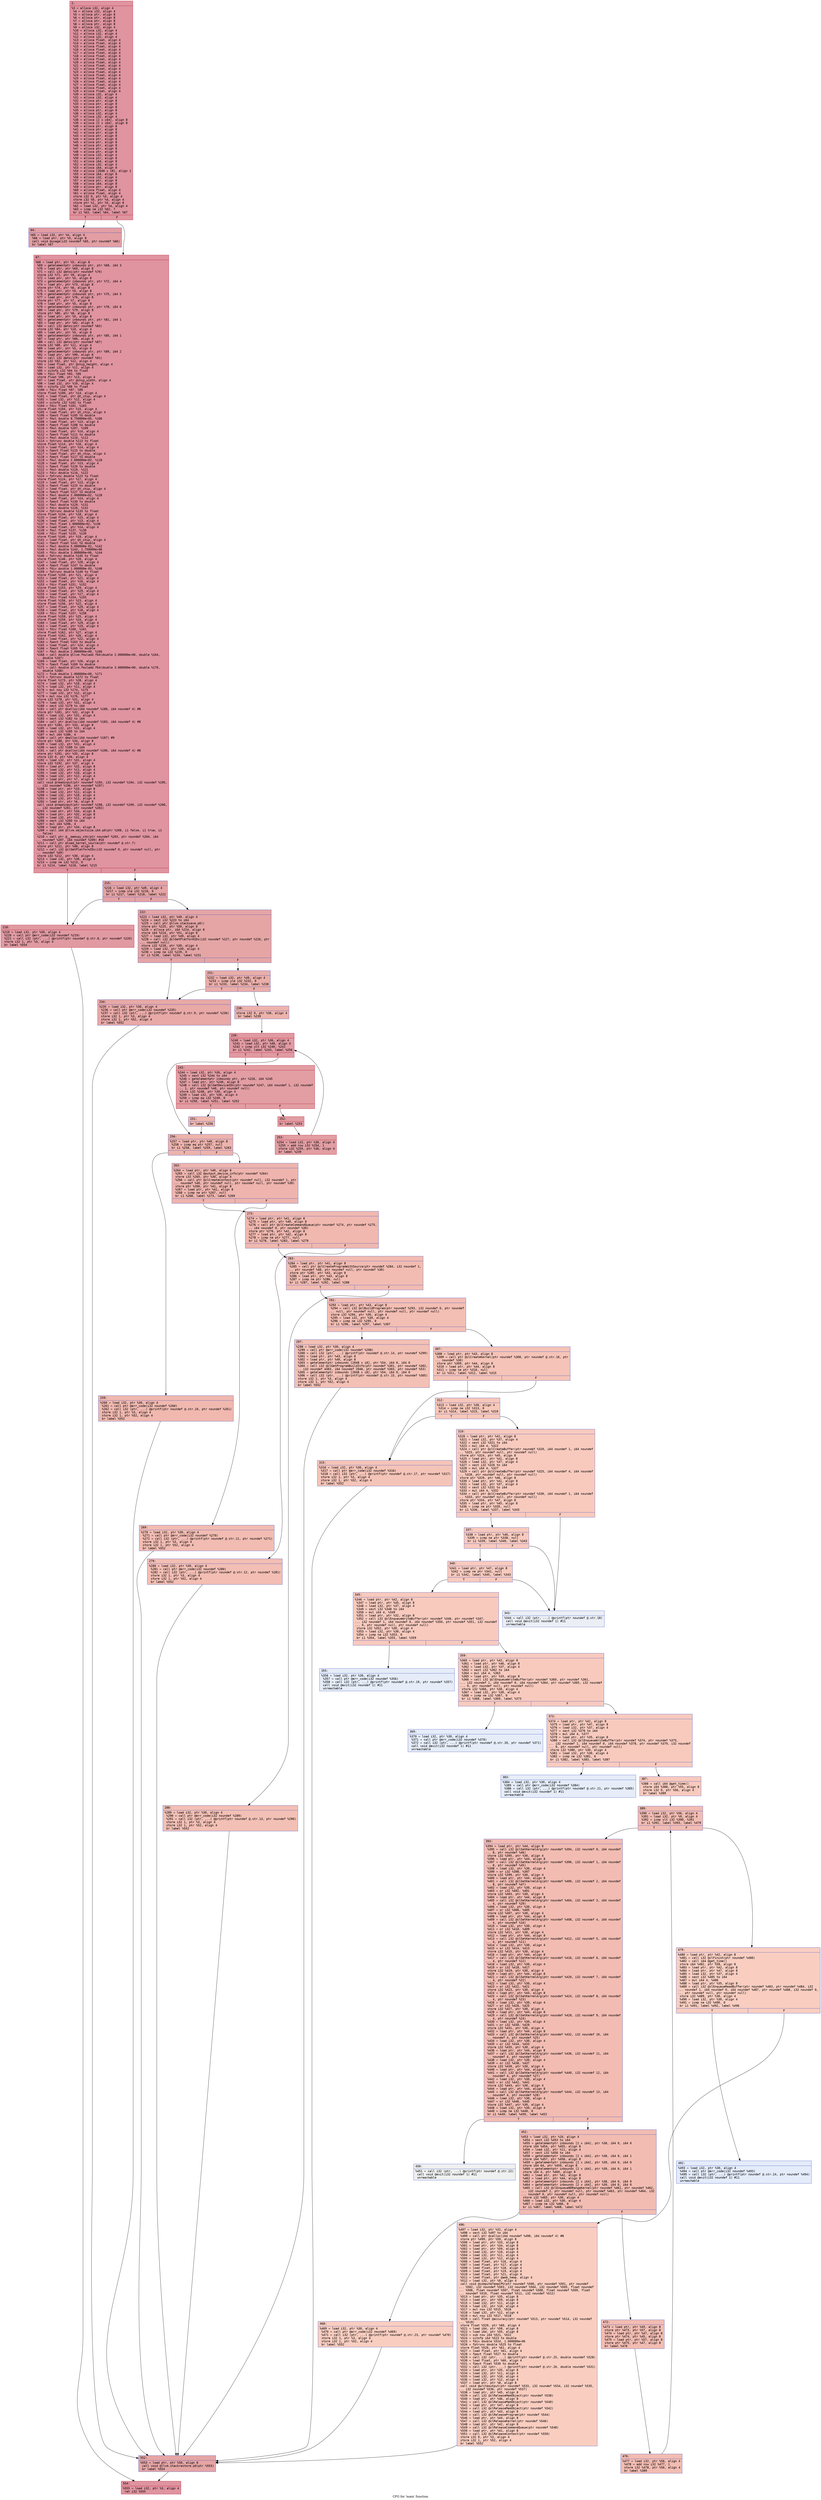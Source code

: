 digraph "CFG for 'main' function" {
	label="CFG for 'main' function";

	Node0x6000035ba210 [shape=record,color="#b70d28ff", style=filled, fillcolor="#b70d2870" fontname="Courier",label="{2:\l|  %3 = alloca i32, align 4\l  %4 = alloca i32, align 4\l  %5 = alloca ptr, align 8\l  %6 = alloca ptr, align 8\l  %7 = alloca ptr, align 8\l  %8 = alloca ptr, align 8\l  %9 = alloca i32, align 4\l  %10 = alloca i32, align 4\l  %11 = alloca i32, align 4\l  %12 = alloca i32, align 4\l  %13 = alloca float, align 4\l  %14 = alloca float, align 4\l  %15 = alloca float, align 4\l  %16 = alloca float, align 4\l  %17 = alloca float, align 4\l  %18 = alloca float, align 4\l  %19 = alloca float, align 4\l  %20 = alloca float, align 4\l  %21 = alloca float, align 4\l  %22 = alloca float, align 4\l  %23 = alloca float, align 4\l  %24 = alloca float, align 4\l  %25 = alloca float, align 4\l  %26 = alloca float, align 4\l  %27 = alloca float, align 4\l  %28 = alloca float, align 4\l  %29 = alloca float, align 4\l  %30 = alloca i32, align 4\l  %31 = alloca i32, align 4\l  %32 = alloca ptr, align 8\l  %33 = alloca ptr, align 8\l  %34 = alloca ptr, align 8\l  %35 = alloca ptr, align 8\l  %36 = alloca i32, align 4\l  %37 = alloca i32, align 4\l  %38 = alloca [2 x i64], align 8\l  %39 = alloca [2 x i64], align 8\l  %40 = alloca ptr, align 8\l  %41 = alloca ptr, align 8\l  %42 = alloca ptr, align 8\l  %43 = alloca ptr, align 8\l  %44 = alloca ptr, align 8\l  %45 = alloca ptr, align 8\l  %46 = alloca ptr, align 8\l  %47 = alloca ptr, align 8\l  %48 = alloca ptr, align 8\l  %49 = alloca i32, align 4\l  %50 = alloca ptr, align 8\l  %51 = alloca i64, align 8\l  %52 = alloca i32, align 4\l  %53 = alloca i64, align 8\l  %54 = alloca [2048 x i8], align 1\l  %55 = alloca i64, align 8\l  %56 = alloca i32, align 4\l  %57 = alloca ptr, align 8\l  %58 = alloca i64, align 8\l  %59 = alloca ptr, align 8\l  %60 = alloca float, align 4\l  %61 = alloca float, align 4\l  store i32 0, ptr %3, align 4\l  store i32 %0, ptr %4, align 4\l  store ptr %1, ptr %5, align 8\l  %62 = load i32, ptr %4, align 4\l  %63 = icmp ne i32 %62, 7\l  br i1 %63, label %64, label %67\l|{<s0>T|<s1>F}}"];
	Node0x6000035ba210:s0 -> Node0x6000035ba260[tooltip="2 -> 64\nProbability 50.00%" ];
	Node0x6000035ba210:s1 -> Node0x6000035ba2b0[tooltip="2 -> 67\nProbability 50.00%" ];
	Node0x6000035ba260 [shape=record,color="#3d50c3ff", style=filled, fillcolor="#be242e70" fontname="Courier",label="{64:\l|  %65 = load i32, ptr %4, align 4\l  %66 = load ptr, ptr %5, align 8\l  call void @usage(i32 noundef %65, ptr noundef %66)\l  br label %67\l}"];
	Node0x6000035ba260 -> Node0x6000035ba2b0[tooltip="64 -> 67\nProbability 100.00%" ];
	Node0x6000035ba2b0 [shape=record,color="#b70d28ff", style=filled, fillcolor="#b70d2870" fontname="Courier",label="{67:\l|  %68 = load ptr, ptr %5, align 8\l  %69 = getelementptr inbounds ptr, ptr %68, i64 3\l  %70 = load ptr, ptr %69, align 8\l  %71 = call i32 @atoi(ptr noundef %70)\l  store i32 %71, ptr %9, align 4\l  %72 = load ptr, ptr %5, align 8\l  %73 = getelementptr inbounds ptr, ptr %72, i64 4\l  %74 = load ptr, ptr %73, align 8\l  store ptr %74, ptr %6, align 8\l  %75 = load ptr, ptr %5, align 8\l  %76 = getelementptr inbounds ptr, ptr %75, i64 5\l  %77 = load ptr, ptr %76, align 8\l  store ptr %77, ptr %7, align 8\l  %78 = load ptr, ptr %5, align 8\l  %79 = getelementptr inbounds ptr, ptr %78, i64 6\l  %80 = load ptr, ptr %79, align 8\l  store ptr %80, ptr %8, align 8\l  %81 = load ptr, ptr %5, align 8\l  %82 = getelementptr inbounds ptr, ptr %81, i64 1\l  %83 = load ptr, ptr %82, align 8\l  %84 = call i32 @atoi(ptr noundef %83)\l  store i32 %84, ptr %10, align 4\l  %85 = load ptr, ptr %5, align 8\l  %86 = getelementptr inbounds ptr, ptr %85, i64 1\l  %87 = load ptr, ptr %86, align 8\l  %88 = call i32 @atoi(ptr noundef %87)\l  store i32 %88, ptr %11, align 4\l  %89 = load ptr, ptr %5, align 8\l  %90 = getelementptr inbounds ptr, ptr %89, i64 2\l  %91 = load ptr, ptr %90, align 8\l  %92 = call i32 @atoi(ptr noundef %91)\l  store i32 %92, ptr %12, align 4\l  %93 = load float, ptr @chip_height, align 4\l  %94 = load i32, ptr %11, align 4\l  %95 = sitofp i32 %94 to float\l  %96 = fdiv float %93, %95\l  store float %96, ptr %13, align 4\l  %97 = load float, ptr @chip_width, align 4\l  %98 = load i32, ptr %10, align 4\l  %99 = sitofp i32 %98 to float\l  %100 = fdiv float %97, %99\l  store float %100, ptr %14, align 4\l  %101 = load float, ptr @t_chip, align 4\l  %102 = load i32, ptr %12, align 4\l  %103 = sitofp i32 %102 to float\l  %104 = fdiv float %101, %103\l  store float %104, ptr %15, align 4\l  %105 = load float, ptr @t_chip, align 4\l  %106 = fpext float %105 to double\l  %107 = fmul double 8.750000e+05, %106\l  %108 = load float, ptr %13, align 4\l  %109 = fpext float %108 to double\l  %110 = fmul double %107, %109\l  %111 = load float, ptr %14, align 4\l  %112 = fpext float %111 to double\l  %113 = fmul double %110, %112\l  %114 = fptrunc double %113 to float\l  store float %114, ptr %16, align 4\l  %115 = load float, ptr %14, align 4\l  %116 = fpext float %115 to double\l  %117 = load float, ptr @t_chip, align 4\l  %118 = fpext float %117 to double\l  %119 = fmul double 2.000000e+02, %118\l  %120 = load float, ptr %13, align 4\l  %121 = fpext float %120 to double\l  %122 = fmul double %119, %121\l  %123 = fdiv double %116, %122\l  %124 = fptrunc double %123 to float\l  store float %124, ptr %17, align 4\l  %125 = load float, ptr %13, align 4\l  %126 = fpext float %125 to double\l  %127 = load float, ptr @t_chip, align 4\l  %128 = fpext float %127 to double\l  %129 = fmul double 2.000000e+02, %128\l  %130 = load float, ptr %14, align 4\l  %131 = fpext float %130 to double\l  %132 = fmul double %129, %131\l  %133 = fdiv double %126, %132\l  %134 = fptrunc double %133 to float\l  store float %134, ptr %18, align 4\l  %135 = load float, ptr %15, align 4\l  %136 = load float, ptr %13, align 4\l  %137 = fmul float 1.000000e+02, %136\l  %138 = load float, ptr %14, align 4\l  %139 = fmul float %137, %138\l  %140 = fdiv float %135, %139\l  store float %140, ptr %19, align 4\l  %141 = load float, ptr @t_chip, align 4\l  %142 = fpext float %141 to double\l  %143 = fmul double 5.000000e-01, %142\l  %144 = fmul double %143, 1.750000e+06\l  %145 = fdiv double 3.000000e+06, %144\l  %146 = fptrunc double %145 to float\l  store float %146, ptr %20, align 4\l  %147 = load float, ptr %20, align 4\l  %148 = fpext float %147 to double\l  %149 = fdiv double 1.000000e-03, %148\l  %150 = fptrunc double %149 to float\l  store float %150, ptr %21, align 4\l  %151 = load float, ptr %21, align 4\l  %152 = load float, ptr %16, align 4\l  %153 = fdiv float %151, %152\l  store float %153, ptr %29, align 4\l  %154 = load float, ptr %29, align 4\l  %155 = load float, ptr %17, align 4\l  %156 = fdiv float %154, %155\l  store float %156, ptr %23, align 4\l  store float %156, ptr %22, align 4\l  %157 = load float, ptr %29, align 4\l  %158 = load float, ptr %18, align 4\l  %159 = fdiv float %157, %158\l  store float %159, ptr %25, align 4\l  store float %159, ptr %24, align 4\l  %160 = load float, ptr %29, align 4\l  %161 = load float, ptr %19, align 4\l  %162 = fdiv float %160, %161\l  store float %162, ptr %27, align 4\l  store float %162, ptr %26, align 4\l  %163 = load float, ptr %22, align 4\l  %164 = fpext float %163 to double\l  %165 = load float, ptr %24, align 4\l  %166 = fpext float %165 to double\l  %167 = fmul double 2.000000e+00, %166\l  %168 = call double @llvm.fmuladd.f64(double 2.000000e+00, double %164,\l... double %167)\l  %169 = load float, ptr %26, align 4\l  %170 = fpext float %169 to double\l  %171 = call double @llvm.fmuladd.f64(double 3.000000e+00, double %170,\l... double %168)\l  %172 = fsub double 1.000000e+00, %171\l  %173 = fptrunc double %172 to float\l  store float %173, ptr %28, align 4\l  %174 = load i32, ptr %10, align 4\l  %175 = load i32, ptr %11, align 4\l  %176 = mul nsw i32 %174, %175\l  %177 = load i32, ptr %12, align 4\l  %178 = mul nsw i32 %176, %177\l  store i32 %178, ptr %31, align 4\l  %179 = load i32, ptr %31, align 4\l  %180 = sext i32 %179 to i64\l  %181 = call ptr @calloc(i64 noundef %180, i64 noundef 4) #8\l  store ptr %181, ptr %32, align 8\l  %182 = load i32, ptr %31, align 4\l  %183 = sext i32 %182 to i64\l  %184 = call ptr @calloc(i64 noundef %183, i64 noundef 4) #8\l  store ptr %184, ptr %33, align 8\l  %185 = load i32, ptr %31, align 4\l  %186 = sext i32 %185 to i64\l  %187 = mul i64 %186, 4\l  %188 = call ptr @malloc(i64 noundef %187) #9\l  store ptr %188, ptr %34, align 8\l  %189 = load i32, ptr %31, align 4\l  %190 = sext i32 %189 to i64\l  %191 = call ptr @calloc(i64 noundef %190, i64 noundef 4) #8\l  store ptr %191, ptr %35, align 8\l  store i32 0, ptr %36, align 4\l  %192 = load i32, ptr %31, align 4\l  store i32 %192, ptr %37, align 4\l  %193 = load ptr, ptr %32, align 8\l  %194 = load i32, ptr %11, align 4\l  %195 = load i32, ptr %10, align 4\l  %196 = load i32, ptr %12, align 4\l  %197 = load ptr, ptr %7, align 8\l  call void @readinput(ptr noundef %193, i32 noundef %194, i32 noundef %195,\l... i32 noundef %196, ptr noundef %197)\l  %198 = load ptr, ptr %33, align 8\l  %199 = load i32, ptr %11, align 4\l  %200 = load i32, ptr %10, align 4\l  %201 = load i32, ptr %12, align 4\l  %202 = load ptr, ptr %6, align 8\l  call void @readinput(ptr noundef %198, i32 noundef %199, i32 noundef %200,\l... i32 noundef %201, ptr noundef %202)\l  %203 = load ptr, ptr %34, align 8\l  %204 = load ptr, ptr %32, align 8\l  %205 = load i32, ptr %31, align 4\l  %206 = sext i32 %205 to i64\l  %207 = mul i64 %206, 4\l  %208 = load ptr, ptr %34, align 8\l  %209 = call i64 @llvm.objectsize.i64.p0(ptr %208, i1 false, i1 true, i1\l... false)\l  %210 = call ptr @__memcpy_chk(ptr noundef %203, ptr noundef %204, i64\l... noundef %207, i64 noundef %209) #10\l  %211 = call ptr @load_kernel_source(ptr noundef @.str.7)\l  store ptr %211, ptr %48, align 8\l  %212 = call i32 @clGetPlatformIDs(i32 noundef 0, ptr noundef null, ptr\l... noundef %49)\l  store i32 %212, ptr %30, align 4\l  %213 = load i32, ptr %30, align 4\l  %214 = icmp ne i32 %213, 0\l  br i1 %214, label %218, label %215\l|{<s0>T|<s1>F}}"];
	Node0x6000035ba2b0:s0 -> Node0x6000035ba350[tooltip="67 -> 218\nProbability 62.50%" ];
	Node0x6000035ba2b0:s1 -> Node0x6000035ba300[tooltip="67 -> 215\nProbability 37.50%" ];
	Node0x6000035ba300 [shape=record,color="#3d50c3ff", style=filled, fillcolor="#c32e3170" fontname="Courier",label="{215:\l|  %216 = load i32, ptr %49, align 4\l  %217 = icmp ule i32 %216, 0\l  br i1 %217, label %218, label %222\l|{<s0>T|<s1>F}}"];
	Node0x6000035ba300:s0 -> Node0x6000035ba350[tooltip="215 -> 218\nProbability 50.00%" ];
	Node0x6000035ba300:s1 -> Node0x6000035ba3a0[tooltip="215 -> 222\nProbability 50.00%" ];
	Node0x6000035ba350 [shape=record,color="#b70d28ff", style=filled, fillcolor="#bb1b2c70" fontname="Courier",label="{218:\l|  %219 = load i32, ptr %30, align 4\l  %220 = call ptr @err_code(i32 noundef %219)\l  %221 = call i32 (ptr, ...) @printf(ptr noundef @.str.8, ptr noundef %220)\l  store i32 1, ptr %3, align 4\l  br label %554\l}"];
	Node0x6000035ba350 -> Node0x6000035bb160[tooltip="218 -> 554\nProbability 100.00%" ];
	Node0x6000035ba3a0 [shape=record,color="#3d50c3ff", style=filled, fillcolor="#c5333470" fontname="Courier",label="{222:\l|  %223 = load i32, ptr %49, align 4\l  %224 = zext i32 %223 to i64\l  %225 = call ptr @llvm.stacksave.p0()\l  store ptr %225, ptr %50, align 8\l  %226 = alloca ptr, i64 %224, align 8\l  store i64 %224, ptr %51, align 8\l  %227 = load i32, ptr %49, align 4\l  %228 = call i32 @clGetPlatformIDs(i32 noundef %227, ptr noundef %226, ptr\l... noundef null)\l  store i32 %228, ptr %30, align 4\l  %229 = load i32, ptr %30, align 4\l  %230 = icmp ne i32 %229, 0\l  br i1 %230, label %234, label %231\l|{<s0>T|<s1>F}}"];
	Node0x6000035ba3a0:s0 -> Node0x6000035ba440[tooltip="222 -> 234\nProbability 62.50%" ];
	Node0x6000035ba3a0:s1 -> Node0x6000035ba3f0[tooltip="222 -> 231\nProbability 37.50%" ];
	Node0x6000035ba3f0 [shape=record,color="#3d50c3ff", style=filled, fillcolor="#d0473d70" fontname="Courier",label="{231:\l|  %232 = load i32, ptr %49, align 4\l  %233 = icmp ule i32 %232, 0\l  br i1 %233, label %234, label %238\l|{<s0>T|<s1>F}}"];
	Node0x6000035ba3f0:s0 -> Node0x6000035ba440[tooltip="231 -> 234\nProbability 50.00%" ];
	Node0x6000035ba3f0:s1 -> Node0x6000035ba490[tooltip="231 -> 238\nProbability 50.00%" ];
	Node0x6000035ba440 [shape=record,color="#3d50c3ff", style=filled, fillcolor="#ca3b3770" fontname="Courier",label="{234:\l|  %235 = load i32, ptr %30, align 4\l  %236 = call ptr @err_code(i32 noundef %235)\l  %237 = call i32 (ptr, ...) @printf(ptr noundef @.str.9, ptr noundef %236)\l  store i32 1, ptr %3, align 4\l  store i32 1, ptr %52, align 4\l  br label %552\l}"];
	Node0x6000035ba440 -> Node0x6000035bb110[tooltip="234 -> 552\nProbability 100.00%" ];
	Node0x6000035ba490 [shape=record,color="#3d50c3ff", style=filled, fillcolor="#d6524470" fontname="Courier",label="{238:\l|  store i32 0, ptr %36, align 4\l  br label %239\l}"];
	Node0x6000035ba490 -> Node0x6000035ba4e0[tooltip="238 -> 239\nProbability 100.00%" ];
	Node0x6000035ba4e0 [shape=record,color="#b70d28ff", style=filled, fillcolor="#bb1b2c70" fontname="Courier",label="{239:\l|  %240 = load i32, ptr %36, align 4\l  %241 = load i32, ptr %49, align 4\l  %242 = icmp ult i32 %240, %241\l  br i1 %242, label %243, label %256\l|{<s0>T|<s1>F}}"];
	Node0x6000035ba4e0:s0 -> Node0x6000035ba530[tooltip="239 -> 243\nProbability 96.88%" ];
	Node0x6000035ba4e0:s1 -> Node0x6000035ba670[tooltip="239 -> 256\nProbability 3.12%" ];
	Node0x6000035ba530 [shape=record,color="#b70d28ff", style=filled, fillcolor="#be242e70" fontname="Courier",label="{243:\l|  %244 = load i32, ptr %36, align 4\l  %245 = sext i32 %244 to i64\l  %246 = getelementptr inbounds ptr, ptr %226, i64 %245\l  %247 = load ptr, ptr %246, align 8\l  %248 = call i32 @clGetDeviceIDs(ptr noundef %247, i64 noundef 1, i32 noundef\l... 1, ptr noundef %40, ptr noundef null)\l  store i32 %248, ptr %30, align 4\l  %249 = load i32, ptr %30, align 4\l  %250 = icmp eq i32 %249, 0\l  br i1 %250, label %251, label %252\l|{<s0>T|<s1>F}}"];
	Node0x6000035ba530:s0 -> Node0x6000035ba580[tooltip="243 -> 251\nProbability 3.12%" ];
	Node0x6000035ba530:s1 -> Node0x6000035ba5d0[tooltip="243 -> 252\nProbability 96.88%" ];
	Node0x6000035ba580 [shape=record,color="#3d50c3ff", style=filled, fillcolor="#dc5d4a70" fontname="Courier",label="{251:\l|  br label %256\l}"];
	Node0x6000035ba580 -> Node0x6000035ba670[tooltip="251 -> 256\nProbability 100.00%" ];
	Node0x6000035ba5d0 [shape=record,color="#b70d28ff", style=filled, fillcolor="#be242e70" fontname="Courier",label="{252:\l|  br label %253\l}"];
	Node0x6000035ba5d0 -> Node0x6000035ba620[tooltip="252 -> 253\nProbability 100.00%" ];
	Node0x6000035ba620 [shape=record,color="#b70d28ff", style=filled, fillcolor="#be242e70" fontname="Courier",label="{253:\l|  %254 = load i32, ptr %36, align 4\l  %255 = add nsw i32 %254, 1\l  store i32 %255, ptr %36, align 4\l  br label %239\l}"];
	Node0x6000035ba620 -> Node0x6000035ba4e0[tooltip="253 -> 239\nProbability 100.00%" ];
	Node0x6000035ba670 [shape=record,color="#3d50c3ff", style=filled, fillcolor="#d6524470" fontname="Courier",label="{256:\l|  %257 = load ptr, ptr %40, align 8\l  %258 = icmp eq ptr %257, null\l  br i1 %258, label %259, label %263\l|{<s0>T|<s1>F}}"];
	Node0x6000035ba670:s0 -> Node0x6000035ba6c0[tooltip="256 -> 259\nProbability 37.50%" ];
	Node0x6000035ba670:s1 -> Node0x6000035ba710[tooltip="256 -> 263\nProbability 62.50%" ];
	Node0x6000035ba6c0 [shape=record,color="#3d50c3ff", style=filled, fillcolor="#dc5d4a70" fontname="Courier",label="{259:\l|  %260 = load i32, ptr %30, align 4\l  %261 = call ptr @err_code(i32 noundef %260)\l  %262 = call i32 (ptr, ...) @printf(ptr noundef @.str.10, ptr noundef %261)\l  store i32 1, ptr %3, align 4\l  store i32 1, ptr %52, align 4\l  br label %552\l}"];
	Node0x6000035ba6c0 -> Node0x6000035bb110[tooltip="259 -> 552\nProbability 100.00%" ];
	Node0x6000035ba710 [shape=record,color="#3d50c3ff", style=filled, fillcolor="#d8564670" fontname="Courier",label="{263:\l|  %264 = load ptr, ptr %40, align 8\l  %265 = call i32 @output_device_info(ptr noundef %264)\l  store i32 %265, ptr %30, align 4\l  %266 = call ptr @clCreateContext(ptr noundef null, i32 noundef 1, ptr\l... noundef %40, ptr noundef null, ptr noundef null, ptr noundef %30)\l  store ptr %266, ptr %41, align 8\l  %267 = load ptr, ptr %41, align 8\l  %268 = icmp ne ptr %267, null\l  br i1 %268, label %273, label %269\l|{<s0>T|<s1>F}}"];
	Node0x6000035ba710:s0 -> Node0x6000035ba7b0[tooltip="263 -> 273\nProbability 62.50%" ];
	Node0x6000035ba710:s1 -> Node0x6000035ba760[tooltip="263 -> 269\nProbability 37.50%" ];
	Node0x6000035ba760 [shape=record,color="#3d50c3ff", style=filled, fillcolor="#e1675170" fontname="Courier",label="{269:\l|  %270 = load i32, ptr %30, align 4\l  %271 = call ptr @err_code(i32 noundef %270)\l  %272 = call i32 (ptr, ...) @printf(ptr noundef @.str.11, ptr noundef %271)\l  store i32 1, ptr %3, align 4\l  store i32 1, ptr %52, align 4\l  br label %552\l}"];
	Node0x6000035ba760 -> Node0x6000035bb110[tooltip="269 -> 552\nProbability 100.00%" ];
	Node0x6000035ba7b0 [shape=record,color="#3d50c3ff", style=filled, fillcolor="#dc5d4a70" fontname="Courier",label="{273:\l|  %274 = load ptr, ptr %41, align 8\l  %275 = load ptr, ptr %40, align 8\l  %276 = call ptr @clCreateCommandQueue(ptr noundef %274, ptr noundef %275,\l... i64 noundef 0, ptr noundef %30)\l  store ptr %276, ptr %42, align 8\l  %277 = load ptr, ptr %42, align 8\l  %278 = icmp ne ptr %277, null\l  br i1 %278, label %283, label %279\l|{<s0>T|<s1>F}}"];
	Node0x6000035ba7b0:s0 -> Node0x6000035ba850[tooltip="273 -> 283\nProbability 62.50%" ];
	Node0x6000035ba7b0:s1 -> Node0x6000035ba800[tooltip="273 -> 279\nProbability 37.50%" ];
	Node0x6000035ba800 [shape=record,color="#3d50c3ff", style=filled, fillcolor="#e36c5570" fontname="Courier",label="{279:\l|  %280 = load i32, ptr %30, align 4\l  %281 = call ptr @err_code(i32 noundef %280)\l  %282 = call i32 (ptr, ...) @printf(ptr noundef @.str.12, ptr noundef %281)\l  store i32 1, ptr %3, align 4\l  store i32 1, ptr %52, align 4\l  br label %552\l}"];
	Node0x6000035ba800 -> Node0x6000035bb110[tooltip="279 -> 552\nProbability 100.00%" ];
	Node0x6000035ba850 [shape=record,color="#3d50c3ff", style=filled, fillcolor="#e1675170" fontname="Courier",label="{283:\l|  %284 = load ptr, ptr %41, align 8\l  %285 = call ptr @clCreateProgramWithSource(ptr noundef %284, i32 noundef 1,\l... ptr noundef %48, ptr noundef null, ptr noundef %30)\l  store ptr %285, ptr %43, align 8\l  %286 = load ptr, ptr %43, align 8\l  %287 = icmp ne ptr %286, null\l  br i1 %287, label %292, label %288\l|{<s0>T|<s1>F}}"];
	Node0x6000035ba850:s0 -> Node0x6000035ba8f0[tooltip="283 -> 292\nProbability 62.50%" ];
	Node0x6000035ba850:s1 -> Node0x6000035ba8a0[tooltip="283 -> 288\nProbability 37.50%" ];
	Node0x6000035ba8a0 [shape=record,color="#3d50c3ff", style=filled, fillcolor="#e5705870" fontname="Courier",label="{288:\l|  %289 = load i32, ptr %30, align 4\l  %290 = call ptr @err_code(i32 noundef %289)\l  %291 = call i32 (ptr, ...) @printf(ptr noundef @.str.13, ptr noundef %290)\l  store i32 1, ptr %3, align 4\l  store i32 1, ptr %52, align 4\l  br label %552\l}"];
	Node0x6000035ba8a0 -> Node0x6000035bb110[tooltip="288 -> 552\nProbability 100.00%" ];
	Node0x6000035ba8f0 [shape=record,color="#3d50c3ff", style=filled, fillcolor="#e36c5570" fontname="Courier",label="{292:\l|  %293 = load ptr, ptr %43, align 8\l  %294 = call i32 @clBuildProgram(ptr noundef %293, i32 noundef 0, ptr noundef\l... null, ptr noundef null, ptr noundef null, ptr noundef null)\l  store i32 %294, ptr %30, align 4\l  %295 = load i32, ptr %30, align 4\l  %296 = icmp ne i32 %295, 0\l  br i1 %296, label %297, label %307\l|{<s0>T|<s1>F}}"];
	Node0x6000035ba8f0:s0 -> Node0x6000035ba940[tooltip="292 -> 297\nProbability 62.50%" ];
	Node0x6000035ba8f0:s1 -> Node0x6000035ba990[tooltip="292 -> 307\nProbability 37.50%" ];
	Node0x6000035ba940 [shape=record,color="#3d50c3ff", style=filled, fillcolor="#e5705870" fontname="Courier",label="{297:\l|  %298 = load i32, ptr %30, align 4\l  %299 = call ptr @err_code(i32 noundef %298)\l  %300 = call i32 (ptr, ...) @printf(ptr noundef @.str.14, ptr noundef %299)\l  %301 = load ptr, ptr %43, align 8\l  %302 = load ptr, ptr %40, align 8\l  %303 = getelementptr inbounds [2048 x i8], ptr %54, i64 0, i64 0\l  %304 = call i32 @clGetProgramBuildInfo(ptr noundef %301, ptr noundef %302,\l... i32 noundef 4483, i64 noundef 2048, ptr noundef %303, ptr noundef %53)\l  %305 = getelementptr inbounds [2048 x i8], ptr %54, i64 0, i64 0\l  %306 = call i32 (ptr, ...) @printf(ptr noundef @.str.15, ptr noundef %305)\l  store i32 1, ptr %3, align 4\l  store i32 1, ptr %52, align 4\l  br label %552\l}"];
	Node0x6000035ba940 -> Node0x6000035bb110[tooltip="297 -> 552\nProbability 100.00%" ];
	Node0x6000035ba990 [shape=record,color="#3d50c3ff", style=filled, fillcolor="#e8765c70" fontname="Courier",label="{307:\l|  %308 = load ptr, ptr %43, align 8\l  %309 = call ptr @clCreateKernel(ptr noundef %308, ptr noundef @.str.16, ptr\l... noundef %30)\l  store ptr %309, ptr %44, align 8\l  %310 = load ptr, ptr %44, align 8\l  %311 = icmp ne ptr %310, null\l  br i1 %311, label %312, label %315\l|{<s0>T|<s1>F}}"];
	Node0x6000035ba990:s0 -> Node0x6000035ba9e0[tooltip="307 -> 312\nProbability 62.50%" ];
	Node0x6000035ba990:s1 -> Node0x6000035baa30[tooltip="307 -> 315\nProbability 37.50%" ];
	Node0x6000035ba9e0 [shape=record,color="#3d50c3ff", style=filled, fillcolor="#ec7f6370" fontname="Courier",label="{312:\l|  %313 = load i32, ptr %30, align 4\l  %314 = icmp ne i32 %313, 0\l  br i1 %314, label %315, label %319\l|{<s0>T|<s1>F}}"];
	Node0x6000035ba9e0:s0 -> Node0x6000035baa30[tooltip="312 -> 315\nProbability 62.50%" ];
	Node0x6000035ba9e0:s1 -> Node0x6000035baa80[tooltip="312 -> 319\nProbability 37.50%" ];
	Node0x6000035baa30 [shape=record,color="#3d50c3ff", style=filled, fillcolor="#e97a5f70" fontname="Courier",label="{315:\l|  %316 = load i32, ptr %30, align 4\l  %317 = call ptr @err_code(i32 noundef %316)\l  %318 = call i32 (ptr, ...) @printf(ptr noundef @.str.17, ptr noundef %317)\l  store i32 1, ptr %3, align 4\l  store i32 1, ptr %52, align 4\l  br label %552\l}"];
	Node0x6000035baa30 -> Node0x6000035bb110[tooltip="315 -> 552\nProbability 100.00%" ];
	Node0x6000035baa80 [shape=record,color="#3d50c3ff", style=filled, fillcolor="#ef886b70" fontname="Courier",label="{319:\l|  %320 = load ptr, ptr %41, align 8\l  %321 = load i32, ptr %37, align 4\l  %322 = sext i32 %321 to i64\l  %323 = mul i64 4, %322\l  %324 = call ptr @clCreateBuffer(ptr noundef %320, i64 noundef 1, i64 noundef\l... %323, ptr noundef null, ptr noundef null)\l  store ptr %324, ptr %45, align 8\l  %325 = load ptr, ptr %41, align 8\l  %326 = load i32, ptr %37, align 4\l  %327 = sext i32 %326 to i64\l  %328 = mul i64 4, %327\l  %329 = call ptr @clCreateBuffer(ptr noundef %325, i64 noundef 4, i64 noundef\l... %328, ptr noundef null, ptr noundef null)\l  store ptr %329, ptr %46, align 8\l  %330 = load ptr, ptr %41, align 8\l  %331 = load i32, ptr %37, align 4\l  %332 = sext i32 %331 to i64\l  %333 = mul i64 4, %332\l  %334 = call ptr @clCreateBuffer(ptr noundef %330, i64 noundef 1, i64 noundef\l... %333, ptr noundef null, ptr noundef null)\l  store ptr %334, ptr %47, align 8\l  %335 = load ptr, ptr %45, align 8\l  %336 = icmp ne ptr %335, null\l  br i1 %336, label %337, label %343\l|{<s0>T|<s1>F}}"];
	Node0x6000035baa80:s0 -> Node0x6000035baad0[tooltip="319 -> 337\nProbability 100.00%" ];
	Node0x6000035baa80:s1 -> Node0x6000035bab70[tooltip="319 -> 343\nProbability 0.00%" ];
	Node0x6000035baad0 [shape=record,color="#3d50c3ff", style=filled, fillcolor="#ef886b70" fontname="Courier",label="{337:\l|  %338 = load ptr, ptr %46, align 8\l  %339 = icmp ne ptr %338, null\l  br i1 %339, label %340, label %343\l|{<s0>T|<s1>F}}"];
	Node0x6000035baad0:s0 -> Node0x6000035bab20[tooltip="337 -> 340\nProbability 100.00%" ];
	Node0x6000035baad0:s1 -> Node0x6000035bab70[tooltip="337 -> 343\nProbability 0.00%" ];
	Node0x6000035bab20 [shape=record,color="#3d50c3ff", style=filled, fillcolor="#ef886b70" fontname="Courier",label="{340:\l|  %341 = load ptr, ptr %47, align 8\l  %342 = icmp ne ptr %341, null\l  br i1 %342, label %345, label %343\l|{<s0>T|<s1>F}}"];
	Node0x6000035bab20:s0 -> Node0x6000035babc0[tooltip="340 -> 345\nProbability 100.00%" ];
	Node0x6000035bab20:s1 -> Node0x6000035bab70[tooltip="340 -> 343\nProbability 0.00%" ];
	Node0x6000035bab70 [shape=record,color="#3d50c3ff", style=filled, fillcolor="#d1dae970" fontname="Courier",label="{343:\l|  %344 = call i32 (ptr, ...) @printf(ptr noundef @.str.18)\l  call void @exit(i32 noundef 1) #11\l  unreachable\l}"];
	Node0x6000035babc0 [shape=record,color="#3d50c3ff", style=filled, fillcolor="#ef886b70" fontname="Courier",label="{345:\l|  %346 = load ptr, ptr %42, align 8\l  %347 = load ptr, ptr %45, align 8\l  %348 = load i32, ptr %37, align 4\l  %349 = sext i32 %348 to i64\l  %350 = mul i64 4, %349\l  %351 = load ptr, ptr %32, align 8\l  %352 = call i32 @clEnqueueWriteBuffer(ptr noundef %346, ptr noundef %347,\l... i32 noundef 1, i64 noundef 0, i64 noundef %350, ptr noundef %351, i32 noundef\l... 0, ptr noundef null, ptr noundef null)\l  store i32 %352, ptr %30, align 4\l  %353 = load i32, ptr %30, align 4\l  %354 = icmp ne i32 %353, 0\l  br i1 %354, label %355, label %359\l|{<s0>T|<s1>F}}"];
	Node0x6000035babc0:s0 -> Node0x6000035bac10[tooltip="345 -> 355\nProbability 0.00%" ];
	Node0x6000035babc0:s1 -> Node0x6000035bac60[tooltip="345 -> 359\nProbability 100.00%" ];
	Node0x6000035bac10 [shape=record,color="#3d50c3ff", style=filled, fillcolor="#c7d7f070" fontname="Courier",label="{355:\l|  %356 = load i32, ptr %30, align 4\l  %357 = call ptr @err_code(i32 noundef %356)\l  %358 = call i32 (ptr, ...) @printf(ptr noundef @.str.19, ptr noundef %357)\l  call void @exit(i32 noundef 1) #11\l  unreachable\l}"];
	Node0x6000035bac60 [shape=record,color="#3d50c3ff", style=filled, fillcolor="#ef886b70" fontname="Courier",label="{359:\l|  %360 = load ptr, ptr %42, align 8\l  %361 = load ptr, ptr %46, align 8\l  %362 = load i32, ptr %37, align 4\l  %363 = sext i32 %362 to i64\l  %364 = mul i64 4, %363\l  %365 = load ptr, ptr %33, align 8\l  %366 = call i32 @clEnqueueWriteBuffer(ptr noundef %360, ptr noundef %361,\l... i32 noundef 1, i64 noundef 0, i64 noundef %364, ptr noundef %365, i32 noundef\l... 0, ptr noundef null, ptr noundef null)\l  store i32 %366, ptr %30, align 4\l  %367 = load i32, ptr %30, align 4\l  %368 = icmp ne i32 %367, 0\l  br i1 %368, label %369, label %373\l|{<s0>T|<s1>F}}"];
	Node0x6000035bac60:s0 -> Node0x6000035bacb0[tooltip="359 -> 369\nProbability 0.00%" ];
	Node0x6000035bac60:s1 -> Node0x6000035bad00[tooltip="359 -> 373\nProbability 100.00%" ];
	Node0x6000035bacb0 [shape=record,color="#3d50c3ff", style=filled, fillcolor="#c7d7f070" fontname="Courier",label="{369:\l|  %370 = load i32, ptr %30, align 4\l  %371 = call ptr @err_code(i32 noundef %370)\l  %372 = call i32 (ptr, ...) @printf(ptr noundef @.str.20, ptr noundef %371)\l  call void @exit(i32 noundef 1) #11\l  unreachable\l}"];
	Node0x6000035bad00 [shape=record,color="#3d50c3ff", style=filled, fillcolor="#ef886b70" fontname="Courier",label="{373:\l|  %374 = load ptr, ptr %42, align 8\l  %375 = load ptr, ptr %47, align 8\l  %376 = load i32, ptr %37, align 4\l  %377 = sext i32 %376 to i64\l  %378 = mul i64 4, %377\l  %379 = load ptr, ptr %35, align 8\l  %380 = call i32 @clEnqueueWriteBuffer(ptr noundef %374, ptr noundef %375,\l... i32 noundef 1, i64 noundef 0, i64 noundef %378, ptr noundef %379, i32 noundef\l... 0, ptr noundef null, ptr noundef null)\l  store i32 %380, ptr %30, align 4\l  %381 = load i32, ptr %30, align 4\l  %382 = icmp ne i32 %381, 0\l  br i1 %382, label %383, label %387\l|{<s0>T|<s1>F}}"];
	Node0x6000035bad00:s0 -> Node0x6000035bad50[tooltip="373 -> 383\nProbability 0.00%" ];
	Node0x6000035bad00:s1 -> Node0x6000035bada0[tooltip="373 -> 387\nProbability 100.00%" ];
	Node0x6000035bad50 [shape=record,color="#3d50c3ff", style=filled, fillcolor="#c7d7f070" fontname="Courier",label="{383:\l|  %384 = load i32, ptr %30, align 4\l  %385 = call ptr @err_code(i32 noundef %384)\l  %386 = call i32 (ptr, ...) @printf(ptr noundef @.str.21, ptr noundef %385)\l  call void @exit(i32 noundef 1) #11\l  unreachable\l}"];
	Node0x6000035bada0 [shape=record,color="#3d50c3ff", style=filled, fillcolor="#ef886b70" fontname="Courier",label="{387:\l|  %388 = call i64 @get_time()\l  store i64 %388, ptr %55, align 8\l  store i32 0, ptr %56, align 4\l  br label %389\l}"];
	Node0x6000035bada0 -> Node0x6000035badf0[tooltip="387 -> 389\nProbability 100.00%" ];
	Node0x6000035badf0 [shape=record,color="#3d50c3ff", style=filled, fillcolor="#e1675170" fontname="Courier",label="{389:\l|  %390 = load i32, ptr %56, align 4\l  %391 = load i32, ptr %9, align 4\l  %392 = icmp slt i32 %390, %391\l  br i1 %392, label %393, label %479\l|{<s0>T|<s1>F}}"];
	Node0x6000035badf0:s0 -> Node0x6000035bae40[tooltip="389 -> 393\nProbability 96.88%" ];
	Node0x6000035badf0:s1 -> Node0x6000035bb020[tooltip="389 -> 479\nProbability 3.12%" ];
	Node0x6000035bae40 [shape=record,color="#3d50c3ff", style=filled, fillcolor="#e1675170" fontname="Courier",label="{393:\l|  %394 = load ptr, ptr %44, align 8\l  %395 = call i32 @clSetKernelArg(ptr noundef %394, i32 noundef 0, i64 noundef\l... 8, ptr noundef %46)\l  store i32 %395, ptr %30, align 4\l  %396 = load ptr, ptr %44, align 8\l  %397 = call i32 @clSetKernelArg(ptr noundef %396, i32 noundef 1, i64 noundef\l... 8, ptr noundef %45)\l  %398 = load i32, ptr %30, align 4\l  %399 = or i32 %398, %397\l  store i32 %399, ptr %30, align 4\l  %400 = load ptr, ptr %44, align 8\l  %401 = call i32 @clSetKernelArg(ptr noundef %400, i32 noundef 2, i64 noundef\l... 8, ptr noundef %47)\l  %402 = load i32, ptr %30, align 4\l  %403 = or i32 %402, %401\l  store i32 %403, ptr %30, align 4\l  %404 = load ptr, ptr %44, align 8\l  %405 = call i32 @clSetKernelArg(ptr noundef %404, i32 noundef 3, i64 noundef\l... 4, ptr noundef %29)\l  %406 = load i32, ptr %30, align 4\l  %407 = or i32 %406, %405\l  store i32 %407, ptr %30, align 4\l  %408 = load ptr, ptr %44, align 8\l  %409 = call i32 @clSetKernelArg(ptr noundef %408, i32 noundef 4, i64 noundef\l... 4, ptr noundef %10)\l  %410 = load i32, ptr %30, align 4\l  %411 = or i32 %410, %409\l  store i32 %411, ptr %30, align 4\l  %412 = load ptr, ptr %44, align 8\l  %413 = call i32 @clSetKernelArg(ptr noundef %412, i32 noundef 5, i64 noundef\l... 4, ptr noundef %11)\l  %414 = load i32, ptr %30, align 4\l  %415 = or i32 %414, %413\l  store i32 %415, ptr %30, align 4\l  %416 = load ptr, ptr %44, align 8\l  %417 = call i32 @clSetKernelArg(ptr noundef %416, i32 noundef 6, i64 noundef\l... 4, ptr noundef %12)\l  %418 = load i32, ptr %30, align 4\l  %419 = or i32 %418, %417\l  store i32 %419, ptr %30, align 4\l  %420 = load ptr, ptr %44, align 8\l  %421 = call i32 @clSetKernelArg(ptr noundef %420, i32 noundef 7, i64 noundef\l... 4, ptr noundef %22)\l  %422 = load i32, ptr %30, align 4\l  %423 = or i32 %422, %421\l  store i32 %423, ptr %30, align 4\l  %424 = load ptr, ptr %44, align 8\l  %425 = call i32 @clSetKernelArg(ptr noundef %424, i32 noundef 8, i64 noundef\l... 4, ptr noundef %23)\l  %426 = load i32, ptr %30, align 4\l  %427 = or i32 %426, %425\l  store i32 %427, ptr %30, align 4\l  %428 = load ptr, ptr %44, align 8\l  %429 = call i32 @clSetKernelArg(ptr noundef %428, i32 noundef 9, i64 noundef\l... 4, ptr noundef %24)\l  %430 = load i32, ptr %30, align 4\l  %431 = or i32 %430, %429\l  store i32 %431, ptr %30, align 4\l  %432 = load ptr, ptr %44, align 8\l  %433 = call i32 @clSetKernelArg(ptr noundef %432, i32 noundef 10, i64\l... noundef 4, ptr noundef %25)\l  %434 = load i32, ptr %30, align 4\l  %435 = or i32 %434, %433\l  store i32 %435, ptr %30, align 4\l  %436 = load ptr, ptr %44, align 8\l  %437 = call i32 @clSetKernelArg(ptr noundef %436, i32 noundef 11, i64\l... noundef 4, ptr noundef %26)\l  %438 = load i32, ptr %30, align 4\l  %439 = or i32 %438, %437\l  store i32 %439, ptr %30, align 4\l  %440 = load ptr, ptr %44, align 8\l  %441 = call i32 @clSetKernelArg(ptr noundef %440, i32 noundef 12, i64\l... noundef 4, ptr noundef %27)\l  %442 = load i32, ptr %30, align 4\l  %443 = or i32 %442, %441\l  store i32 %443, ptr %30, align 4\l  %444 = load ptr, ptr %44, align 8\l  %445 = call i32 @clSetKernelArg(ptr noundef %444, i32 noundef 13, i64\l... noundef 4, ptr noundef %28)\l  %446 = load i32, ptr %30, align 4\l  %447 = or i32 %446, %445\l  store i32 %447, ptr %30, align 4\l  %448 = load i32, ptr %30, align 4\l  %449 = icmp ne i32 %448, 0\l  br i1 %449, label %450, label %452\l|{<s0>T|<s1>F}}"];
	Node0x6000035bae40:s0 -> Node0x6000035bae90[tooltip="393 -> 450\nProbability 0.00%" ];
	Node0x6000035bae40:s1 -> Node0x6000035baee0[tooltip="393 -> 452\nProbability 100.00%" ];
	Node0x6000035bae90 [shape=record,color="#3d50c3ff", style=filled, fillcolor="#dbdcde70" fontname="Courier",label="{450:\l|  %451 = call i32 (ptr, ...) @printf(ptr noundef @.str.22)\l  call void @exit(i32 noundef 1) #11\l  unreachable\l}"];
	Node0x6000035baee0 [shape=record,color="#3d50c3ff", style=filled, fillcolor="#e1675170" fontname="Courier",label="{452:\l|  %453 = load i32, ptr %10, align 4\l  %454 = sext i32 %453 to i64\l  %455 = getelementptr inbounds [2 x i64], ptr %38, i64 0, i64 0\l  store i64 %454, ptr %455, align 8\l  %456 = load i32, ptr %11, align 4\l  %457 = sext i32 %456 to i64\l  %458 = getelementptr inbounds [2 x i64], ptr %38, i64 0, i64 1\l  store i64 %457, ptr %458, align 8\l  %459 = getelementptr inbounds [2 x i64], ptr %39, i64 0, i64 0\l  store i64 64, ptr %459, align 8\l  %460 = getelementptr inbounds [2 x i64], ptr %39, i64 0, i64 1\l  store i64 4, ptr %460, align 8\l  %461 = load ptr, ptr %42, align 8\l  %462 = load ptr, ptr %44, align 8\l  %463 = getelementptr inbounds [2 x i64], ptr %38, i64 0, i64 0\l  %464 = getelementptr inbounds [2 x i64], ptr %39, i64 0, i64 0\l  %465 = call i32 @clEnqueueNDRangeKernel(ptr noundef %461, ptr noundef %462,\l... i32 noundef 2, ptr noundef null, ptr noundef %463, ptr noundef %464, i32\l... noundef 0, ptr noundef null, ptr noundef null)\l  store i32 %465, ptr %30, align 4\l  %466 = load i32, ptr %30, align 4\l  %467 = icmp ne i32 %466, 0\l  br i1 %467, label %468, label %472\l|{<s0>T|<s1>F}}"];
	Node0x6000035baee0:s0 -> Node0x6000035baf30[tooltip="452 -> 468\nProbability 3.12%" ];
	Node0x6000035baee0:s1 -> Node0x6000035baf80[tooltip="452 -> 472\nProbability 96.88%" ];
	Node0x6000035baf30 [shape=record,color="#3d50c3ff", style=filled, fillcolor="#f2907270" fontname="Courier",label="{468:\l|  %469 = load i32, ptr %30, align 4\l  %470 = call ptr @err_code(i32 noundef %469)\l  %471 = call i32 (ptr, ...) @printf(ptr noundef @.str.23, ptr noundef %470)\l  store i32 1, ptr %3, align 4\l  store i32 1, ptr %52, align 4\l  br label %552\l}"];
	Node0x6000035baf30 -> Node0x6000035bb110[tooltip="468 -> 552\nProbability 100.00%" ];
	Node0x6000035baf80 [shape=record,color="#3d50c3ff", style=filled, fillcolor="#e1675170" fontname="Courier",label="{472:\l|  %473 = load ptr, ptr %45, align 8\l  store ptr %473, ptr %57, align 8\l  %474 = load ptr, ptr %47, align 8\l  store ptr %474, ptr %45, align 8\l  %475 = load ptr, ptr %57, align 8\l  store ptr %475, ptr %47, align 8\l  br label %476\l}"];
	Node0x6000035baf80 -> Node0x6000035bafd0[tooltip="472 -> 476\nProbability 100.00%" ];
	Node0x6000035bafd0 [shape=record,color="#3d50c3ff", style=filled, fillcolor="#e1675170" fontname="Courier",label="{476:\l|  %477 = load i32, ptr %56, align 4\l  %478 = add nsw i32 %477, 1\l  store i32 %478, ptr %56, align 4\l  br label %389\l}"];
	Node0x6000035bafd0 -> Node0x6000035badf0[tooltip="476 -> 389\nProbability 100.00%" ];
	Node0x6000035bb020 [shape=record,color="#3d50c3ff", style=filled, fillcolor="#f2907270" fontname="Courier",label="{479:\l|  %480 = load ptr, ptr %42, align 8\l  %481 = call i32 @clFinish(ptr noundef %480)\l  %482 = call i64 @get_time()\l  store i64 %482, ptr %58, align 8\l  %483 = load ptr, ptr %42, align 8\l  %484 = load ptr, ptr %47, align 8\l  %485 = load i32, ptr %37, align 4\l  %486 = sext i32 %485 to i64\l  %487 = mul i64 4, %486\l  %488 = load ptr, ptr %35, align 8\l  %489 = call i32 @clEnqueueReadBuffer(ptr noundef %483, ptr noundef %484, i32\l... noundef 1, i64 noundef 0, i64 noundef %487, ptr noundef %488, i32 noundef 0,\l... ptr noundef null, ptr noundef null)\l  store i32 %489, ptr %30, align 4\l  %490 = load i32, ptr %30, align 4\l  %491 = icmp ne i32 %490, 0\l  br i1 %491, label %492, label %496\l|{<s0>T|<s1>F}}"];
	Node0x6000035bb020:s0 -> Node0x6000035bb070[tooltip="479 -> 492\nProbability 0.00%" ];
	Node0x6000035bb020:s1 -> Node0x6000035bb0c0[tooltip="479 -> 496\nProbability 100.00%" ];
	Node0x6000035bb070 [shape=record,color="#3d50c3ff", style=filled, fillcolor="#c1d4f470" fontname="Courier",label="{492:\l|  %493 = load i32, ptr %30, align 4\l  %494 = call ptr @err_code(i32 noundef %493)\l  %495 = call i32 (ptr, ...) @printf(ptr noundef @.str.24, ptr noundef %494)\l  call void @exit(i32 noundef 1) #11\l  unreachable\l}"];
	Node0x6000035bb0c0 [shape=record,color="#3d50c3ff", style=filled, fillcolor="#f2907270" fontname="Courier",label="{496:\l|  %497 = load i32, ptr %31, align 4\l  %498 = sext i32 %497 to i64\l  %499 = call ptr @calloc(i64 noundef %498, i64 noundef 4) #8\l  store ptr %499, ptr %59, align 8\l  %500 = load ptr, ptr %33, align 8\l  %501 = load ptr, ptr %34, align 8\l  %502 = load ptr, ptr %59, align 8\l  %503 = load i32, ptr %10, align 4\l  %504 = load i32, ptr %11, align 4\l  %505 = load i32, ptr %12, align 4\l  %506 = load float, ptr %16, align 4\l  %507 = load float, ptr %17, align 4\l  %508 = load float, ptr %18, align 4\l  %509 = load float, ptr %19, align 4\l  %510 = load float, ptr %21, align 4\l  %511 = load float, ptr @amb_temp, align 4\l  %512 = load i32, ptr %9, align 4\l  call void @computeTempCPU(ptr noundef %500, ptr noundef %501, ptr noundef\l... %502, i32 noundef %503, i32 noundef %504, i32 noundef %505, float noundef\l... %506, float noundef %507, float noundef %508, float noundef %509, float\l... noundef %510, float noundef %511, i32 noundef %512)\l  %513 = load ptr, ptr %35, align 8\l  %514 = load ptr, ptr %59, align 8\l  %515 = load i32, ptr %11, align 4\l  %516 = load i32, ptr %10, align 4\l  %517 = mul nsw i32 %515, %516\l  %518 = load i32, ptr %12, align 4\l  %519 = mul nsw i32 %517, %518\l  %520 = call float @accuracy(ptr noundef %513, ptr noundef %514, i32 noundef\l... %519)\l  store float %520, ptr %60, align 4\l  %521 = load i64, ptr %58, align 8\l  %522 = load i64, ptr %55, align 8\l  %523 = sub nsw i64 %521, %522\l  %524 = sitofp i64 %523 to double\l  %525 = fdiv double %524, 1.000000e+06\l  %526 = fptrunc double %525 to float\l  store float %526, ptr %61, align 4\l  %527 = load float, ptr %61, align 4\l  %528 = fpext float %527 to double\l  %529 = call i32 (ptr, ...) @printf(ptr noundef @.str.25, double noundef %528)\l  %530 = load float, ptr %60, align 4\l  %531 = fpext float %530 to double\l  %532 = call i32 (ptr, ...) @printf(ptr noundef @.str.26, double noundef %531)\l  %533 = load ptr, ptr %35, align 8\l  %534 = load i32, ptr %11, align 4\l  %535 = load i32, ptr %10, align 4\l  %536 = load i32, ptr %12, align 4\l  %537 = load ptr, ptr %8, align 8\l  call void @writeoutput(ptr noundef %533, i32 noundef %534, i32 noundef %535,\l... i32 noundef %536, ptr noundef %537)\l  %538 = load ptr, ptr %45, align 8\l  %539 = call i32 @clReleaseMemObject(ptr noundef %538)\l  %540 = load ptr, ptr %46, align 8\l  %541 = call i32 @clReleaseMemObject(ptr noundef %540)\l  %542 = load ptr, ptr %47, align 8\l  %543 = call i32 @clReleaseMemObject(ptr noundef %542)\l  %544 = load ptr, ptr %43, align 8\l  %545 = call i32 @clReleaseProgram(ptr noundef %544)\l  %546 = load ptr, ptr %44, align 8\l  %547 = call i32 @clReleaseKernel(ptr noundef %546)\l  %548 = load ptr, ptr %42, align 8\l  %549 = call i32 @clReleaseCommandQueue(ptr noundef %548)\l  %550 = load ptr, ptr %41, align 8\l  %551 = call i32 @clReleaseContext(ptr noundef %550)\l  store i32 0, ptr %3, align 4\l  store i32 1, ptr %52, align 4\l  br label %552\l}"];
	Node0x6000035bb0c0 -> Node0x6000035bb110[tooltip="496 -> 552\nProbability 100.00%" ];
	Node0x6000035bb110 [shape=record,color="#3d50c3ff", style=filled, fillcolor="#c5333470" fontname="Courier",label="{552:\l|  %553 = load ptr, ptr %50, align 8\l  call void @llvm.stackrestore.p0(ptr %553)\l  br label %554\l}"];
	Node0x6000035bb110 -> Node0x6000035bb160[tooltip="552 -> 554\nProbability 100.00%" ];
	Node0x6000035bb160 [shape=record,color="#b70d28ff", style=filled, fillcolor="#b70d2870" fontname="Courier",label="{554:\l|  %555 = load i32, ptr %3, align 4\l  ret i32 %555\l}"];
}
